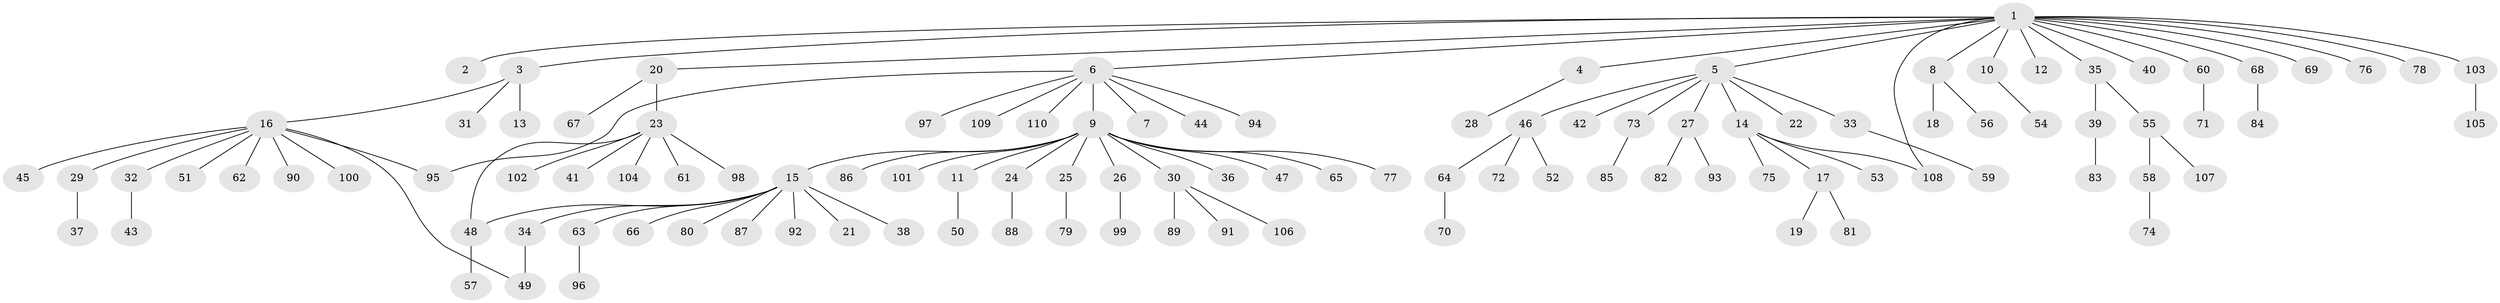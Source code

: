 // coarse degree distribution, {18: 0.012987012987012988, 1: 0.7272727272727273, 4: 0.03896103896103896, 2: 0.12987012987012986, 8: 0.012987012987012988, 5: 0.012987012987012988, 11: 0.012987012987012988, 10: 0.025974025974025976, 7: 0.012987012987012988, 3: 0.012987012987012988}
// Generated by graph-tools (version 1.1) at 2025/18/03/04/25 18:18:25]
// undirected, 110 vertices, 113 edges
graph export_dot {
graph [start="1"]
  node [color=gray90,style=filled];
  1;
  2;
  3;
  4;
  5;
  6;
  7;
  8;
  9;
  10;
  11;
  12;
  13;
  14;
  15;
  16;
  17;
  18;
  19;
  20;
  21;
  22;
  23;
  24;
  25;
  26;
  27;
  28;
  29;
  30;
  31;
  32;
  33;
  34;
  35;
  36;
  37;
  38;
  39;
  40;
  41;
  42;
  43;
  44;
  45;
  46;
  47;
  48;
  49;
  50;
  51;
  52;
  53;
  54;
  55;
  56;
  57;
  58;
  59;
  60;
  61;
  62;
  63;
  64;
  65;
  66;
  67;
  68;
  69;
  70;
  71;
  72;
  73;
  74;
  75;
  76;
  77;
  78;
  79;
  80;
  81;
  82;
  83;
  84;
  85;
  86;
  87;
  88;
  89;
  90;
  91;
  92;
  93;
  94;
  95;
  96;
  97;
  98;
  99;
  100;
  101;
  102;
  103;
  104;
  105;
  106;
  107;
  108;
  109;
  110;
  1 -- 2;
  1 -- 3;
  1 -- 4;
  1 -- 5;
  1 -- 6;
  1 -- 8;
  1 -- 10;
  1 -- 12;
  1 -- 20;
  1 -- 35;
  1 -- 40;
  1 -- 60;
  1 -- 68;
  1 -- 69;
  1 -- 76;
  1 -- 78;
  1 -- 103;
  1 -- 108;
  3 -- 13;
  3 -- 16;
  3 -- 31;
  4 -- 28;
  5 -- 14;
  5 -- 22;
  5 -- 27;
  5 -- 33;
  5 -- 42;
  5 -- 46;
  5 -- 73;
  6 -- 7;
  6 -- 9;
  6 -- 44;
  6 -- 94;
  6 -- 95;
  6 -- 97;
  6 -- 109;
  6 -- 110;
  8 -- 18;
  8 -- 56;
  9 -- 11;
  9 -- 15;
  9 -- 24;
  9 -- 25;
  9 -- 26;
  9 -- 30;
  9 -- 36;
  9 -- 47;
  9 -- 65;
  9 -- 77;
  9 -- 86;
  9 -- 101;
  10 -- 54;
  11 -- 50;
  14 -- 17;
  14 -- 53;
  14 -- 75;
  14 -- 108;
  15 -- 21;
  15 -- 34;
  15 -- 38;
  15 -- 48;
  15 -- 63;
  15 -- 66;
  15 -- 80;
  15 -- 87;
  15 -- 92;
  16 -- 29;
  16 -- 32;
  16 -- 45;
  16 -- 49;
  16 -- 51;
  16 -- 62;
  16 -- 90;
  16 -- 95;
  16 -- 100;
  17 -- 19;
  17 -- 81;
  20 -- 23;
  20 -- 67;
  23 -- 41;
  23 -- 48;
  23 -- 61;
  23 -- 98;
  23 -- 102;
  23 -- 104;
  24 -- 88;
  25 -- 79;
  26 -- 99;
  27 -- 82;
  27 -- 93;
  29 -- 37;
  30 -- 89;
  30 -- 91;
  30 -- 106;
  32 -- 43;
  33 -- 59;
  34 -- 49;
  35 -- 39;
  35 -- 55;
  39 -- 83;
  46 -- 52;
  46 -- 64;
  46 -- 72;
  48 -- 57;
  55 -- 58;
  55 -- 107;
  58 -- 74;
  60 -- 71;
  63 -- 96;
  64 -- 70;
  68 -- 84;
  73 -- 85;
  103 -- 105;
}
